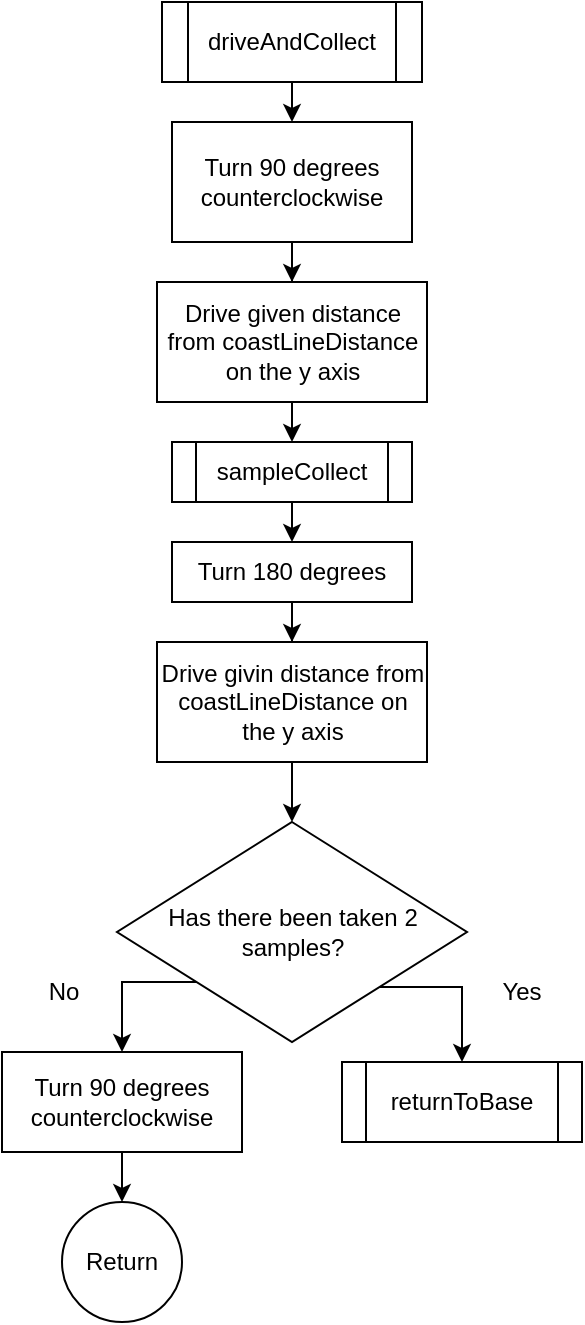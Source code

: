 <mxfile version="22.1.8" type="device">
  <diagram name="Page-1" id="PedLr76Pkh6shtD3cPJk">
    <mxGraphModel dx="564" dy="1338" grid="1" gridSize="10" guides="1" tooltips="1" connect="1" arrows="1" fold="1" page="1" pageScale="1" pageWidth="850" pageHeight="1100" math="0" shadow="0">
      <root>
        <mxCell id="0" />
        <mxCell id="1" parent="0" />
        <mxCell id="GjUBMRyRzq4BkJ_Ot-LR-8" style="edgeStyle=orthogonalEdgeStyle;rounded=0;orthogonalLoop=1;jettySize=auto;html=1;exitX=0.5;exitY=1;exitDx=0;exitDy=0;entryX=0.5;entryY=0;entryDx=0;entryDy=0;" edge="1" parent="1" source="GjUBMRyRzq4BkJ_Ot-LR-1" target="GjUBMRyRzq4BkJ_Ot-LR-2">
          <mxGeometry relative="1" as="geometry" />
        </mxCell>
        <mxCell id="GjUBMRyRzq4BkJ_Ot-LR-1" value="driveAndCollect" style="shape=process;whiteSpace=wrap;html=1;backgroundOutline=1;" vertex="1" parent="1">
          <mxGeometry x="200" y="90" width="130" height="40" as="geometry" />
        </mxCell>
        <mxCell id="GjUBMRyRzq4BkJ_Ot-LR-4" value="" style="edgeStyle=orthogonalEdgeStyle;rounded=0;orthogonalLoop=1;jettySize=auto;html=1;" edge="1" parent="1" source="GjUBMRyRzq4BkJ_Ot-LR-2" target="GjUBMRyRzq4BkJ_Ot-LR-3">
          <mxGeometry relative="1" as="geometry" />
        </mxCell>
        <mxCell id="GjUBMRyRzq4BkJ_Ot-LR-2" value="Turn 90 degrees counterclockwise" style="rounded=0;whiteSpace=wrap;html=1;" vertex="1" parent="1">
          <mxGeometry x="205" y="150" width="120" height="60" as="geometry" />
        </mxCell>
        <mxCell id="GjUBMRyRzq4BkJ_Ot-LR-10" style="edgeStyle=orthogonalEdgeStyle;rounded=0;orthogonalLoop=1;jettySize=auto;html=1;exitX=0.5;exitY=1;exitDx=0;exitDy=0;entryX=0.5;entryY=0;entryDx=0;entryDy=0;" edge="1" parent="1" source="GjUBMRyRzq4BkJ_Ot-LR-3" target="GjUBMRyRzq4BkJ_Ot-LR-9">
          <mxGeometry relative="1" as="geometry" />
        </mxCell>
        <mxCell id="GjUBMRyRzq4BkJ_Ot-LR-3" value="Drive given distance from coastLineDistance on the y axis" style="rounded=0;whiteSpace=wrap;html=1;" vertex="1" parent="1">
          <mxGeometry x="197.5" y="230" width="135" height="60" as="geometry" />
        </mxCell>
        <mxCell id="GjUBMRyRzq4BkJ_Ot-LR-12" style="edgeStyle=orthogonalEdgeStyle;rounded=0;orthogonalLoop=1;jettySize=auto;html=1;exitX=0.5;exitY=1;exitDx=0;exitDy=0;entryX=0.5;entryY=0;entryDx=0;entryDy=0;" edge="1" parent="1" source="GjUBMRyRzq4BkJ_Ot-LR-9" target="GjUBMRyRzq4BkJ_Ot-LR-11">
          <mxGeometry relative="1" as="geometry" />
        </mxCell>
        <mxCell id="GjUBMRyRzq4BkJ_Ot-LR-9" value="sampleCollect" style="shape=process;whiteSpace=wrap;html=1;backgroundOutline=1;" vertex="1" parent="1">
          <mxGeometry x="205" y="310" width="120" height="30" as="geometry" />
        </mxCell>
        <mxCell id="GjUBMRyRzq4BkJ_Ot-LR-14" value="" style="edgeStyle=orthogonalEdgeStyle;rounded=0;orthogonalLoop=1;jettySize=auto;html=1;" edge="1" parent="1" source="GjUBMRyRzq4BkJ_Ot-LR-11" target="GjUBMRyRzq4BkJ_Ot-LR-13">
          <mxGeometry relative="1" as="geometry" />
        </mxCell>
        <mxCell id="GjUBMRyRzq4BkJ_Ot-LR-11" value="Turn 180 degrees" style="rounded=0;whiteSpace=wrap;html=1;" vertex="1" parent="1">
          <mxGeometry x="205" y="360" width="120" height="30" as="geometry" />
        </mxCell>
        <mxCell id="GjUBMRyRzq4BkJ_Ot-LR-19" style="edgeStyle=orthogonalEdgeStyle;rounded=0;orthogonalLoop=1;jettySize=auto;html=1;exitX=0.5;exitY=1;exitDx=0;exitDy=0;entryX=0.5;entryY=0;entryDx=0;entryDy=0;" edge="1" parent="1" source="GjUBMRyRzq4BkJ_Ot-LR-13" target="GjUBMRyRzq4BkJ_Ot-LR-17">
          <mxGeometry relative="1" as="geometry" />
        </mxCell>
        <mxCell id="GjUBMRyRzq4BkJ_Ot-LR-13" value="Drive givin distance from coastLineDistance on the y axis" style="whiteSpace=wrap;html=1;rounded=0;" vertex="1" parent="1">
          <mxGeometry x="197.5" y="410" width="135" height="60" as="geometry" />
        </mxCell>
        <mxCell id="GjUBMRyRzq4BkJ_Ot-LR-22" style="edgeStyle=orthogonalEdgeStyle;rounded=0;orthogonalLoop=1;jettySize=auto;html=1;exitX=1;exitY=1;exitDx=0;exitDy=0;entryX=0.5;entryY=0;entryDx=0;entryDy=0;" edge="1" parent="1" source="GjUBMRyRzq4BkJ_Ot-LR-17" target="GjUBMRyRzq4BkJ_Ot-LR-21">
          <mxGeometry relative="1" as="geometry">
            <Array as="points">
              <mxPoint x="350" y="583" />
            </Array>
          </mxGeometry>
        </mxCell>
        <mxCell id="GjUBMRyRzq4BkJ_Ot-LR-26" style="edgeStyle=orthogonalEdgeStyle;rounded=0;orthogonalLoop=1;jettySize=auto;html=1;exitX=0;exitY=1;exitDx=0;exitDy=0;entryX=0.5;entryY=0;entryDx=0;entryDy=0;" edge="1" parent="1" source="GjUBMRyRzq4BkJ_Ot-LR-17" target="GjUBMRyRzq4BkJ_Ot-LR-23">
          <mxGeometry relative="1" as="geometry">
            <Array as="points">
              <mxPoint x="221" y="580" />
              <mxPoint x="180" y="580" />
            </Array>
          </mxGeometry>
        </mxCell>
        <mxCell id="GjUBMRyRzq4BkJ_Ot-LR-17" value="Has there been taken 2 samples?" style="rhombus;whiteSpace=wrap;html=1;" vertex="1" parent="1">
          <mxGeometry x="177.5" y="500" width="175" height="110" as="geometry" />
        </mxCell>
        <mxCell id="GjUBMRyRzq4BkJ_Ot-LR-21" value="returnToBase" style="shape=process;whiteSpace=wrap;html=1;backgroundOutline=1;" vertex="1" parent="1">
          <mxGeometry x="290" y="620" width="120" height="40" as="geometry" />
        </mxCell>
        <mxCell id="GjUBMRyRzq4BkJ_Ot-LR-28" value="" style="edgeStyle=orthogonalEdgeStyle;rounded=0;orthogonalLoop=1;jettySize=auto;html=1;entryX=0.5;entryY=0;entryDx=0;entryDy=0;" edge="1" parent="1" source="GjUBMRyRzq4BkJ_Ot-LR-23" target="GjUBMRyRzq4BkJ_Ot-LR-31">
          <mxGeometry relative="1" as="geometry">
            <mxPoint x="180" y="690" as="targetPoint" />
          </mxGeometry>
        </mxCell>
        <mxCell id="GjUBMRyRzq4BkJ_Ot-LR-23" value="Turn 90 degrees counterclockwise" style="rounded=0;whiteSpace=wrap;html=1;" vertex="1" parent="1">
          <mxGeometry x="120" y="615" width="120" height="50" as="geometry" />
        </mxCell>
        <mxCell id="GjUBMRyRzq4BkJ_Ot-LR-24" style="edgeStyle=orthogonalEdgeStyle;rounded=0;orthogonalLoop=1;jettySize=auto;html=1;exitX=0.5;exitY=1;exitDx=0;exitDy=0;" edge="1" parent="1" source="GjUBMRyRzq4BkJ_Ot-LR-23" target="GjUBMRyRzq4BkJ_Ot-LR-23">
          <mxGeometry relative="1" as="geometry" />
        </mxCell>
        <mxCell id="GjUBMRyRzq4BkJ_Ot-LR-29" value="Yes" style="text;html=1;strokeColor=none;fillColor=none;align=center;verticalAlign=middle;whiteSpace=wrap;rounded=0;" vertex="1" parent="1">
          <mxGeometry x="350" y="570" width="60" height="30" as="geometry" />
        </mxCell>
        <mxCell id="GjUBMRyRzq4BkJ_Ot-LR-30" value="No" style="text;html=1;strokeColor=none;fillColor=none;align=center;verticalAlign=middle;whiteSpace=wrap;rounded=0;" vertex="1" parent="1">
          <mxGeometry x="121" y="570" width="60" height="30" as="geometry" />
        </mxCell>
        <mxCell id="GjUBMRyRzq4BkJ_Ot-LR-31" value="Return" style="ellipse;whiteSpace=wrap;html=1;aspect=fixed;" vertex="1" parent="1">
          <mxGeometry x="150" y="690" width="60" height="60" as="geometry" />
        </mxCell>
      </root>
    </mxGraphModel>
  </diagram>
</mxfile>
